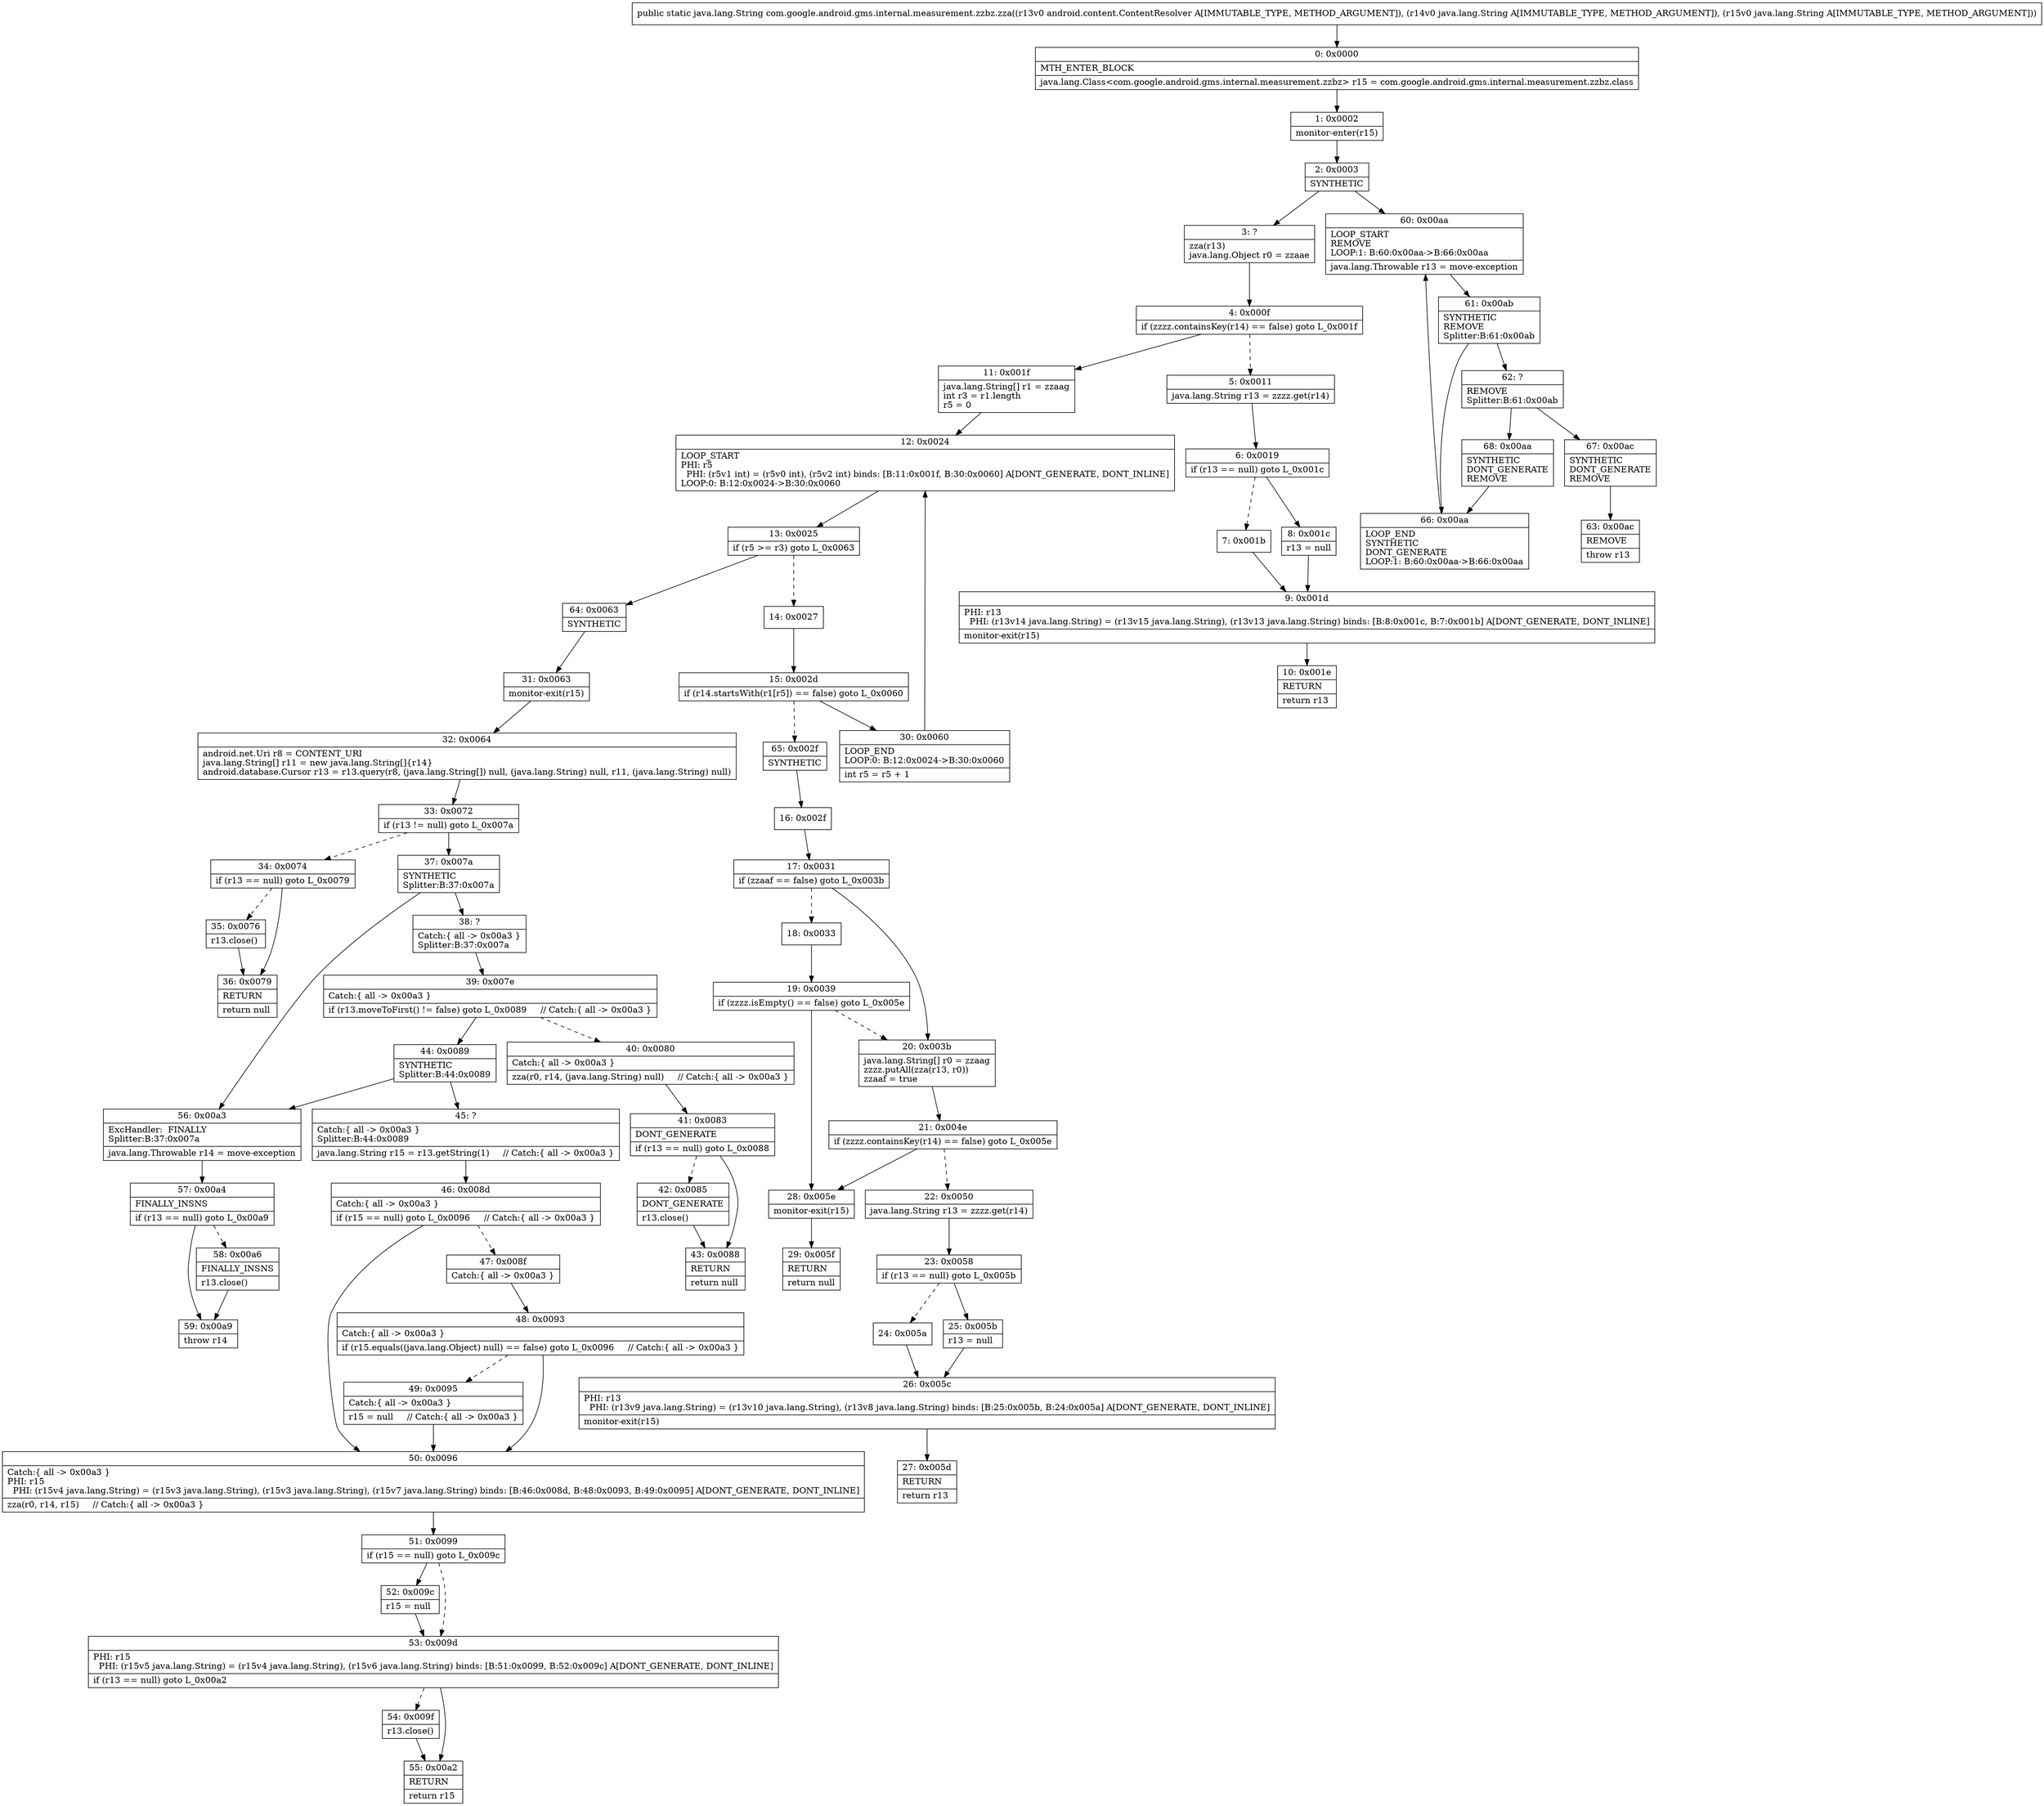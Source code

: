 digraph "CFG forcom.google.android.gms.internal.measurement.zzbz.zza(Landroid\/content\/ContentResolver;Ljava\/lang\/String;Ljava\/lang\/String;)Ljava\/lang\/String;" {
Node_0 [shape=record,label="{0\:\ 0x0000|MTH_ENTER_BLOCK\l|java.lang.Class\<com.google.android.gms.internal.measurement.zzbz\> r15 = com.google.android.gms.internal.measurement.zzbz.class\l}"];
Node_1 [shape=record,label="{1\:\ 0x0002|monitor\-enter(r15)\l}"];
Node_2 [shape=record,label="{2\:\ 0x0003|SYNTHETIC\l}"];
Node_3 [shape=record,label="{3\:\ ?|zza(r13)\ljava.lang.Object r0 = zzaae\l}"];
Node_4 [shape=record,label="{4\:\ 0x000f|if (zzzz.containsKey(r14) == false) goto L_0x001f\l}"];
Node_5 [shape=record,label="{5\:\ 0x0011|java.lang.String r13 = zzzz.get(r14)\l}"];
Node_6 [shape=record,label="{6\:\ 0x0019|if (r13 == null) goto L_0x001c\l}"];
Node_7 [shape=record,label="{7\:\ 0x001b}"];
Node_8 [shape=record,label="{8\:\ 0x001c|r13 = null\l}"];
Node_9 [shape=record,label="{9\:\ 0x001d|PHI: r13 \l  PHI: (r13v14 java.lang.String) = (r13v15 java.lang.String), (r13v13 java.lang.String) binds: [B:8:0x001c, B:7:0x001b] A[DONT_GENERATE, DONT_INLINE]\l|monitor\-exit(r15)\l}"];
Node_10 [shape=record,label="{10\:\ 0x001e|RETURN\l|return r13\l}"];
Node_11 [shape=record,label="{11\:\ 0x001f|java.lang.String[] r1 = zzaag\lint r3 = r1.length\lr5 = 0\l}"];
Node_12 [shape=record,label="{12\:\ 0x0024|LOOP_START\lPHI: r5 \l  PHI: (r5v1 int) = (r5v0 int), (r5v2 int) binds: [B:11:0x001f, B:30:0x0060] A[DONT_GENERATE, DONT_INLINE]\lLOOP:0: B:12:0x0024\-\>B:30:0x0060\l}"];
Node_13 [shape=record,label="{13\:\ 0x0025|if (r5 \>= r3) goto L_0x0063\l}"];
Node_14 [shape=record,label="{14\:\ 0x0027}"];
Node_15 [shape=record,label="{15\:\ 0x002d|if (r14.startsWith(r1[r5]) == false) goto L_0x0060\l}"];
Node_16 [shape=record,label="{16\:\ 0x002f}"];
Node_17 [shape=record,label="{17\:\ 0x0031|if (zzaaf == false) goto L_0x003b\l}"];
Node_18 [shape=record,label="{18\:\ 0x0033}"];
Node_19 [shape=record,label="{19\:\ 0x0039|if (zzzz.isEmpty() == false) goto L_0x005e\l}"];
Node_20 [shape=record,label="{20\:\ 0x003b|java.lang.String[] r0 = zzaag\lzzzz.putAll(zza(r13, r0))\lzzaaf = true\l}"];
Node_21 [shape=record,label="{21\:\ 0x004e|if (zzzz.containsKey(r14) == false) goto L_0x005e\l}"];
Node_22 [shape=record,label="{22\:\ 0x0050|java.lang.String r13 = zzzz.get(r14)\l}"];
Node_23 [shape=record,label="{23\:\ 0x0058|if (r13 == null) goto L_0x005b\l}"];
Node_24 [shape=record,label="{24\:\ 0x005a}"];
Node_25 [shape=record,label="{25\:\ 0x005b|r13 = null\l}"];
Node_26 [shape=record,label="{26\:\ 0x005c|PHI: r13 \l  PHI: (r13v9 java.lang.String) = (r13v10 java.lang.String), (r13v8 java.lang.String) binds: [B:25:0x005b, B:24:0x005a] A[DONT_GENERATE, DONT_INLINE]\l|monitor\-exit(r15)\l}"];
Node_27 [shape=record,label="{27\:\ 0x005d|RETURN\l|return r13\l}"];
Node_28 [shape=record,label="{28\:\ 0x005e|monitor\-exit(r15)\l}"];
Node_29 [shape=record,label="{29\:\ 0x005f|RETURN\l|return null\l}"];
Node_30 [shape=record,label="{30\:\ 0x0060|LOOP_END\lLOOP:0: B:12:0x0024\-\>B:30:0x0060\l|int r5 = r5 + 1\l}"];
Node_31 [shape=record,label="{31\:\ 0x0063|monitor\-exit(r15)\l}"];
Node_32 [shape=record,label="{32\:\ 0x0064|android.net.Uri r8 = CONTENT_URI\ljava.lang.String[] r11 = new java.lang.String[]\{r14\}\landroid.database.Cursor r13 = r13.query(r8, (java.lang.String[]) null, (java.lang.String) null, r11, (java.lang.String) null)\l}"];
Node_33 [shape=record,label="{33\:\ 0x0072|if (r13 != null) goto L_0x007a\l}"];
Node_34 [shape=record,label="{34\:\ 0x0074|if (r13 == null) goto L_0x0079\l}"];
Node_35 [shape=record,label="{35\:\ 0x0076|r13.close()\l}"];
Node_36 [shape=record,label="{36\:\ 0x0079|RETURN\l|return null\l}"];
Node_37 [shape=record,label="{37\:\ 0x007a|SYNTHETIC\lSplitter:B:37:0x007a\l}"];
Node_38 [shape=record,label="{38\:\ ?|Catch:\{ all \-\> 0x00a3 \}\lSplitter:B:37:0x007a\l}"];
Node_39 [shape=record,label="{39\:\ 0x007e|Catch:\{ all \-\> 0x00a3 \}\l|if (r13.moveToFirst() != false) goto L_0x0089     \/\/ Catch:\{ all \-\> 0x00a3 \}\l}"];
Node_40 [shape=record,label="{40\:\ 0x0080|Catch:\{ all \-\> 0x00a3 \}\l|zza(r0, r14, (java.lang.String) null)     \/\/ Catch:\{ all \-\> 0x00a3 \}\l}"];
Node_41 [shape=record,label="{41\:\ 0x0083|DONT_GENERATE\l|if (r13 == null) goto L_0x0088\l}"];
Node_42 [shape=record,label="{42\:\ 0x0085|DONT_GENERATE\l|r13.close()\l}"];
Node_43 [shape=record,label="{43\:\ 0x0088|RETURN\l|return null\l}"];
Node_44 [shape=record,label="{44\:\ 0x0089|SYNTHETIC\lSplitter:B:44:0x0089\l}"];
Node_45 [shape=record,label="{45\:\ ?|Catch:\{ all \-\> 0x00a3 \}\lSplitter:B:44:0x0089\l|java.lang.String r15 = r13.getString(1)     \/\/ Catch:\{ all \-\> 0x00a3 \}\l}"];
Node_46 [shape=record,label="{46\:\ 0x008d|Catch:\{ all \-\> 0x00a3 \}\l|if (r15 == null) goto L_0x0096     \/\/ Catch:\{ all \-\> 0x00a3 \}\l}"];
Node_47 [shape=record,label="{47\:\ 0x008f|Catch:\{ all \-\> 0x00a3 \}\l}"];
Node_48 [shape=record,label="{48\:\ 0x0093|Catch:\{ all \-\> 0x00a3 \}\l|if (r15.equals((java.lang.Object) null) == false) goto L_0x0096     \/\/ Catch:\{ all \-\> 0x00a3 \}\l}"];
Node_49 [shape=record,label="{49\:\ 0x0095|Catch:\{ all \-\> 0x00a3 \}\l|r15 = null     \/\/ Catch:\{ all \-\> 0x00a3 \}\l}"];
Node_50 [shape=record,label="{50\:\ 0x0096|Catch:\{ all \-\> 0x00a3 \}\lPHI: r15 \l  PHI: (r15v4 java.lang.String) = (r15v3 java.lang.String), (r15v3 java.lang.String), (r15v7 java.lang.String) binds: [B:46:0x008d, B:48:0x0093, B:49:0x0095] A[DONT_GENERATE, DONT_INLINE]\l|zza(r0, r14, r15)     \/\/ Catch:\{ all \-\> 0x00a3 \}\l}"];
Node_51 [shape=record,label="{51\:\ 0x0099|if (r15 == null) goto L_0x009c\l}"];
Node_52 [shape=record,label="{52\:\ 0x009c|r15 = null\l}"];
Node_53 [shape=record,label="{53\:\ 0x009d|PHI: r15 \l  PHI: (r15v5 java.lang.String) = (r15v4 java.lang.String), (r15v6 java.lang.String) binds: [B:51:0x0099, B:52:0x009c] A[DONT_GENERATE, DONT_INLINE]\l|if (r13 == null) goto L_0x00a2\l}"];
Node_54 [shape=record,label="{54\:\ 0x009f|r13.close()\l}"];
Node_55 [shape=record,label="{55\:\ 0x00a2|RETURN\l|return r15\l}"];
Node_56 [shape=record,label="{56\:\ 0x00a3|ExcHandler:  FINALLY\lSplitter:B:37:0x007a\l|java.lang.Throwable r14 = move\-exception\l}"];
Node_57 [shape=record,label="{57\:\ 0x00a4|FINALLY_INSNS\l|if (r13 == null) goto L_0x00a9\l}"];
Node_58 [shape=record,label="{58\:\ 0x00a6|FINALLY_INSNS\l|r13.close()\l}"];
Node_59 [shape=record,label="{59\:\ 0x00a9|throw r14\l}"];
Node_60 [shape=record,label="{60\:\ 0x00aa|LOOP_START\lREMOVE\lLOOP:1: B:60:0x00aa\-\>B:66:0x00aa\l|java.lang.Throwable r13 = move\-exception\l}"];
Node_61 [shape=record,label="{61\:\ 0x00ab|SYNTHETIC\lREMOVE\lSplitter:B:61:0x00ab\l}"];
Node_62 [shape=record,label="{62\:\ ?|REMOVE\lSplitter:B:61:0x00ab\l}"];
Node_63 [shape=record,label="{63\:\ 0x00ac|REMOVE\l|throw r13\l}"];
Node_64 [shape=record,label="{64\:\ 0x0063|SYNTHETIC\l}"];
Node_65 [shape=record,label="{65\:\ 0x002f|SYNTHETIC\l}"];
Node_66 [shape=record,label="{66\:\ 0x00aa|LOOP_END\lSYNTHETIC\lDONT_GENERATE\lLOOP:1: B:60:0x00aa\-\>B:66:0x00aa\l}"];
Node_67 [shape=record,label="{67\:\ 0x00ac|SYNTHETIC\lDONT_GENERATE\lREMOVE\l}"];
Node_68 [shape=record,label="{68\:\ 0x00aa|SYNTHETIC\lDONT_GENERATE\lREMOVE\l}"];
MethodNode[shape=record,label="{public static java.lang.String com.google.android.gms.internal.measurement.zzbz.zza((r13v0 android.content.ContentResolver A[IMMUTABLE_TYPE, METHOD_ARGUMENT]), (r14v0 java.lang.String A[IMMUTABLE_TYPE, METHOD_ARGUMENT]), (r15v0 java.lang.String A[IMMUTABLE_TYPE, METHOD_ARGUMENT])) }"];
MethodNode -> Node_0;
Node_0 -> Node_1;
Node_1 -> Node_2;
Node_2 -> Node_3;
Node_2 -> Node_60;
Node_3 -> Node_4;
Node_4 -> Node_5[style=dashed];
Node_4 -> Node_11;
Node_5 -> Node_6;
Node_6 -> Node_7[style=dashed];
Node_6 -> Node_8;
Node_7 -> Node_9;
Node_8 -> Node_9;
Node_9 -> Node_10;
Node_11 -> Node_12;
Node_12 -> Node_13;
Node_13 -> Node_14[style=dashed];
Node_13 -> Node_64;
Node_14 -> Node_15;
Node_15 -> Node_30;
Node_15 -> Node_65[style=dashed];
Node_16 -> Node_17;
Node_17 -> Node_18[style=dashed];
Node_17 -> Node_20;
Node_18 -> Node_19;
Node_19 -> Node_20[style=dashed];
Node_19 -> Node_28;
Node_20 -> Node_21;
Node_21 -> Node_22[style=dashed];
Node_21 -> Node_28;
Node_22 -> Node_23;
Node_23 -> Node_24[style=dashed];
Node_23 -> Node_25;
Node_24 -> Node_26;
Node_25 -> Node_26;
Node_26 -> Node_27;
Node_28 -> Node_29;
Node_30 -> Node_12;
Node_31 -> Node_32;
Node_32 -> Node_33;
Node_33 -> Node_34[style=dashed];
Node_33 -> Node_37;
Node_34 -> Node_35[style=dashed];
Node_34 -> Node_36;
Node_35 -> Node_36;
Node_37 -> Node_38;
Node_37 -> Node_56;
Node_38 -> Node_39;
Node_39 -> Node_40[style=dashed];
Node_39 -> Node_44;
Node_40 -> Node_41;
Node_41 -> Node_42[style=dashed];
Node_41 -> Node_43;
Node_42 -> Node_43;
Node_44 -> Node_45;
Node_44 -> Node_56;
Node_45 -> Node_46;
Node_46 -> Node_47[style=dashed];
Node_46 -> Node_50;
Node_47 -> Node_48;
Node_48 -> Node_49[style=dashed];
Node_48 -> Node_50;
Node_49 -> Node_50;
Node_50 -> Node_51;
Node_51 -> Node_52;
Node_51 -> Node_53[style=dashed];
Node_52 -> Node_53;
Node_53 -> Node_54[style=dashed];
Node_53 -> Node_55;
Node_54 -> Node_55;
Node_56 -> Node_57;
Node_57 -> Node_58[style=dashed];
Node_57 -> Node_59;
Node_58 -> Node_59;
Node_60 -> Node_61;
Node_61 -> Node_62;
Node_61 -> Node_66;
Node_62 -> Node_67;
Node_62 -> Node_68;
Node_64 -> Node_31;
Node_65 -> Node_16;
Node_66 -> Node_60;
Node_67 -> Node_63;
Node_68 -> Node_66;
}

